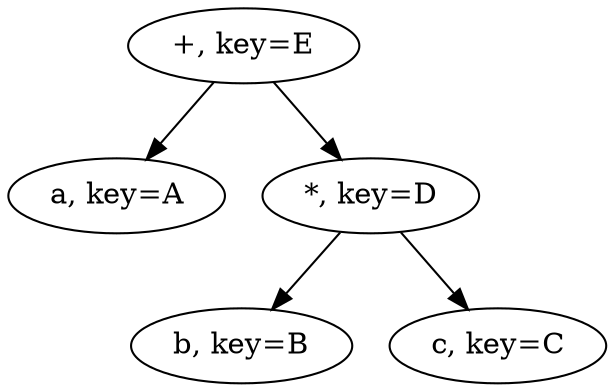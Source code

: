 digraph G {
E[label="+, key=E"]
E -> A
A[label="a, key=A"]
E -> D
D[label="*, key=D"]
D -> B
B[label="b, key=B"]
D -> C
C[label="c, key=C"]
}